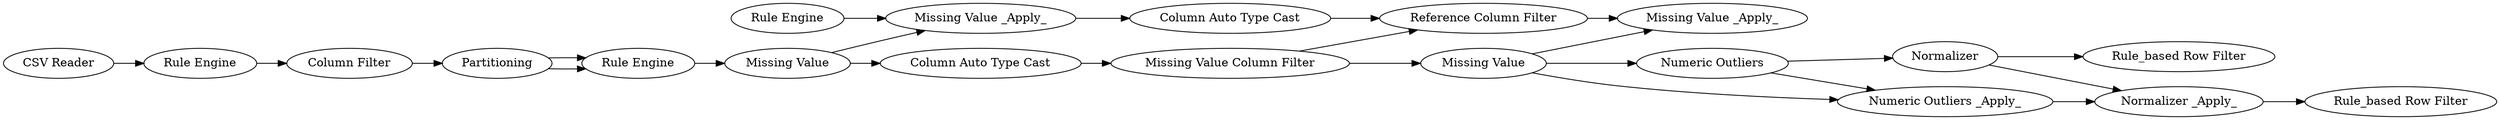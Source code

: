 digraph {
	66 [label="Numeric Outliers"]
	63 [label="Rule Engine"]
	64 [label="Missing Value _Apply_"]
	72 [label="Reference Column Filter"]
	73 [label="Missing Value _Apply_"]
	77 [label="Rule Engine"]
	78 [label="Missing Value"]
	80 [label="Column Auto Type Cast"]
	81 [label="Missing Value Column Filter"]
	82 [label="Missing Value"]
	83 [label="Column Auto Type Cast"]
	774 [label=Normalizer]
	775 [label="Rule_based Row Filter"]
	778 [label="Normalizer _Apply_"]
	780 [label="Numeric Outliers _Apply_"]
	23 [label="Rule Engine"]
	24 [label=Partitioning]
	26 [label="Column Filter"]
	782 [label="CSV Reader"]
	784 [label="Rule_based Row Filter"]
	63 -> 64
	64 -> 83
	72 -> 73
	77 -> 78
	78 -> 64
	78 -> 80
	80 -> 81
	81 -> 82
	81 -> 72
	82 -> 73
	83 -> 72
	23 -> 26
	26 -> 24
	66 -> 774
	66 -> 780
	82 -> 66
	82 -> 780
	774 -> 775
	774 -> 778
	778 -> 784
	780 -> 778
	24 -> 77
	24 -> 77
	782 -> 23
	rankdir=LR
}
